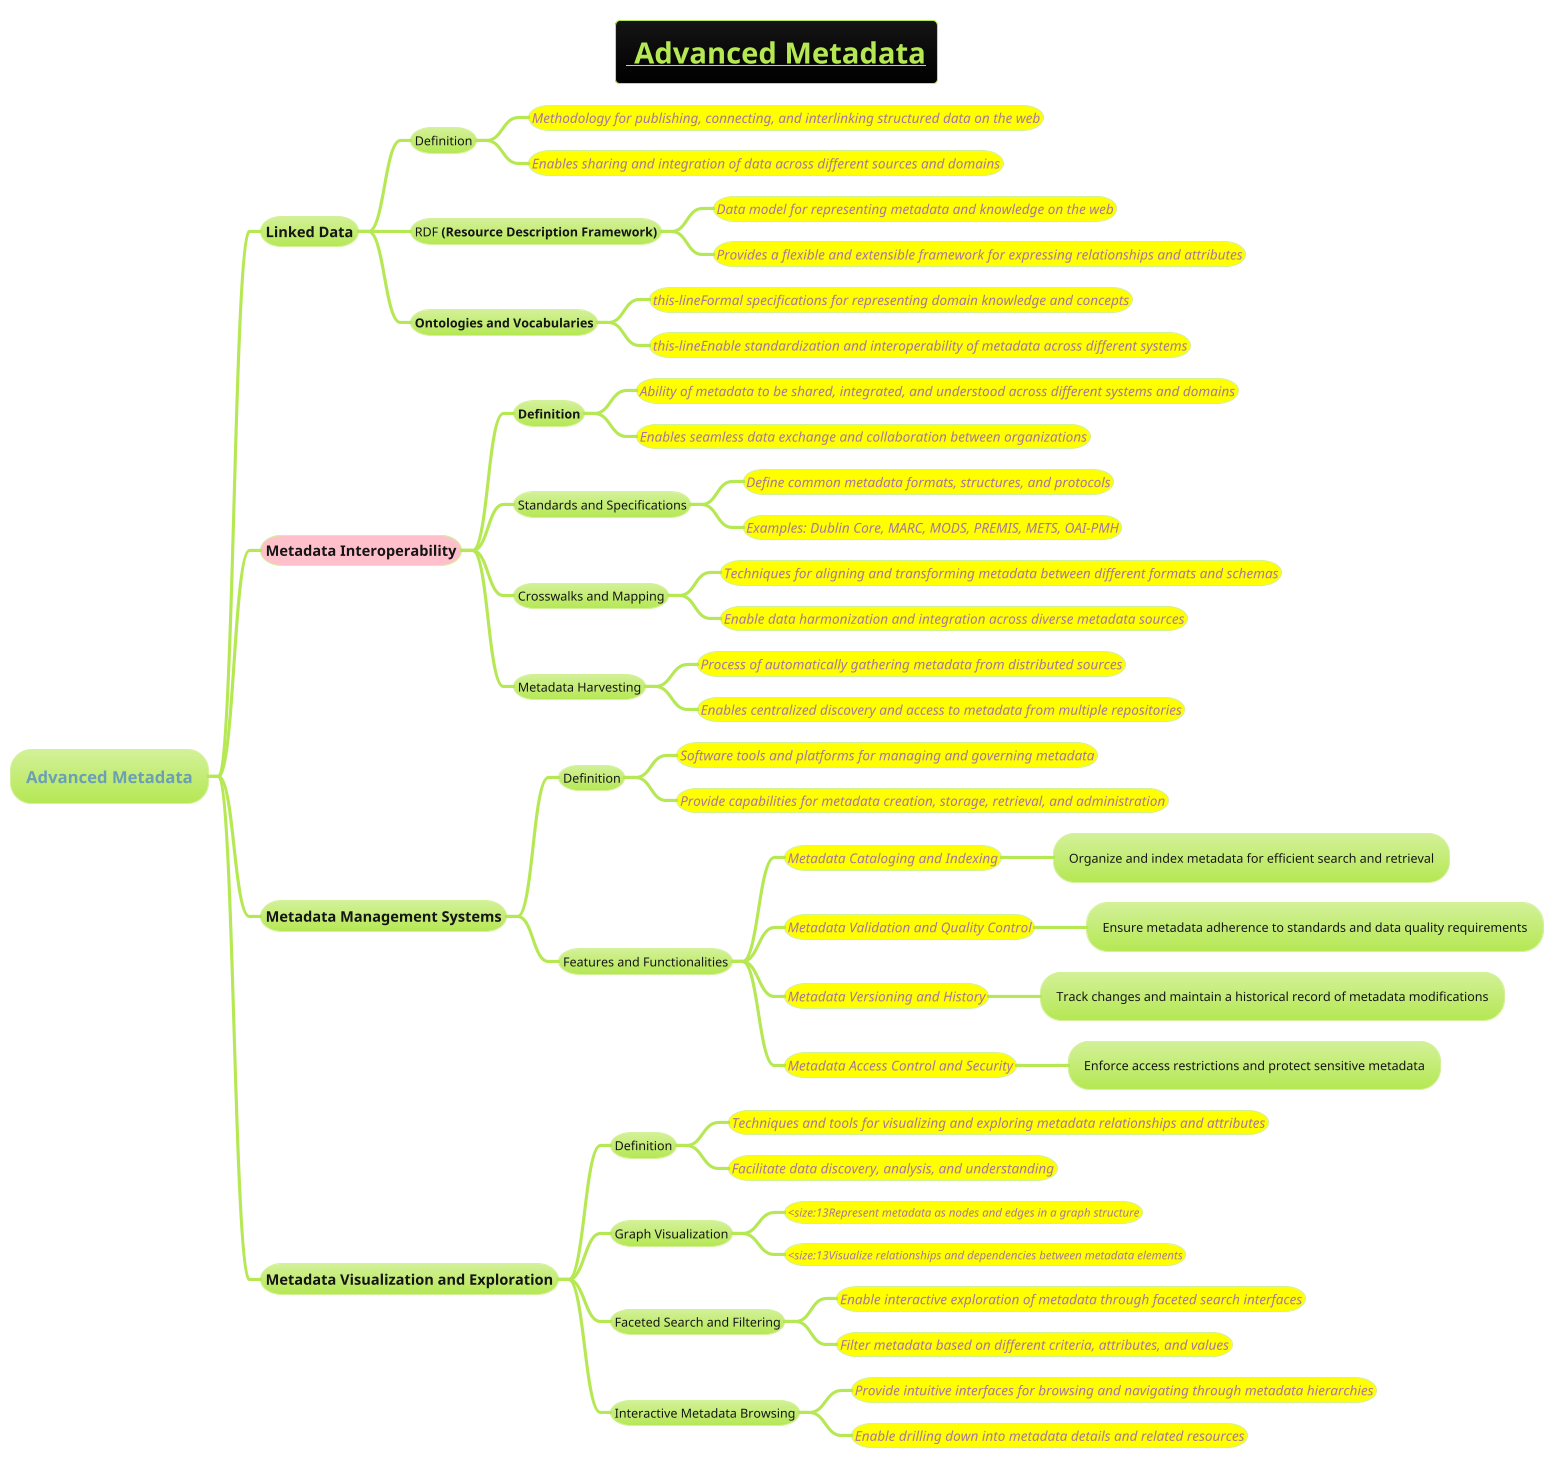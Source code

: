 @startmindmap

skinparam node {
    BorderColor DarkGray
    BackgroundColor White
}

skinparam connector {
    LineColor DarkGray
}

title =__ Advanced Metadata__
!theme hacker

* Advanced Metadata

** Linked Data

*** Definition
****[#yellow] ====<size:13>Methodology for publishing, connecting, and interlinking structured data on the web
****[#yellow] ====<size:13>Enables sharing and integration of data across different sources and domains

*** RDF **(Resource Description Framework)**
****[#yellow] ====<size:13>Data model for representing metadata and knowledge on the web
****[#yellow] ====<size:13>Provides a flexible and extensible framework for expressing relationships and attributes

*** **Ontologies and Vocabularies**
****[#yellow] ====<size:13>this-lineFormal specifications for representing domain knowledge and concepts
****[#yellow] ====<size:13>this-lineEnable standardization and interoperability of metadata across different systems

**[#pink] **Metadata Interoperability**

*** **Definition**
****[#yellow] ====<size:13>Ability of metadata to be shared, integrated, and understood across different systems and domains
****[#yellow] ====<size:13>Enables seamless data exchange and collaboration between organizations

*** Standards and Specifications
****[#yellow] ====<size:13>Define common metadata formats, structures, and protocols
****[#yellow] ====<size:13>Examples: Dublin Core, MARC, MODS, PREMIS, METS, OAI-PMH

*** Crosswalks and Mapping
****[#yellow] ====<size:13>Techniques for aligning and transforming metadata between different formats and schemas
****[#yellow] ====<size:13>Enable data harmonization and integration across diverse metadata sources

*** Metadata Harvesting
****[#yellow] ====<size:13>Process of automatically gathering metadata from distributed sources
****[#yellow] ====<size:13>Enables centralized discovery and access to metadata from multiple repositories

** Metadata Management Systems

*** Definition
****[#yellow] ====<size:13>Software tools and platforms for managing and governing metadata
****[#yellow] ====<size:13>Provide capabilities for metadata creation, storage, retrieval, and administration

*** Features and Functionalities
****[#yellow] ====<size:13>Metadata Cataloging and Indexing
***** Organize and index metadata for efficient search and retrieval

****[#yellow] ====<size:13>Metadata Validation and Quality Control
***** Ensure metadata adherence to standards and data quality requirements

****[#yellow] ====<size:13>Metadata Versioning and History
***** Track changes and maintain a historical record of metadata modifications

****[#yellow] ====<size:13>Metadata Access Control and Security
***** Enforce access restrictions and protect sensitive metadata

** Metadata Visualization and Exploration

*** Definition
****[#yellow] ====<size:13>Techniques and tools for visualizing and exploring metadata relationships and attributes
****[#yellow] ====<size:13>Facilitate data discovery, analysis, and understanding

*** Graph Visualization
****[#yellow] ====<size:13Represent metadata as nodes and edges in a graph structure
****[#yellow] ====<size:13Visualize relationships and dependencies between metadata elements

*** Faceted Search and Filtering
****[#yellow] ====<size:13>Enable interactive exploration of metadata through faceted search interfaces
****[#yellow] ====<size:13>Filter metadata based on different criteria, attributes, and values

*** Interactive Metadata Browsing
****[#yellow] ====<size:13>Provide intuitive interfaces for browsing and navigating through metadata hierarchies
****[#yellow] ====<size:13>Enable drilling down into metadata details and related resources

@endmindmap
